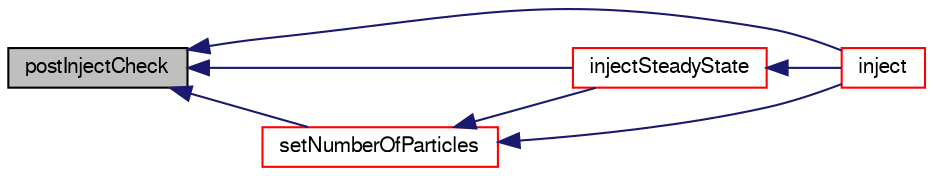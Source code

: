 digraph "postInjectCheck"
{
  bgcolor="transparent";
  edge [fontname="FreeSans",fontsize="10",labelfontname="FreeSans",labelfontsize="10"];
  node [fontname="FreeSans",fontsize="10",shape=record];
  rankdir="LR";
  Node647 [label="postInjectCheck",height=0.2,width=0.4,color="black", fillcolor="grey75", style="filled", fontcolor="black"];
  Node647 -> Node648 [dir="back",color="midnightblue",fontsize="10",style="solid",fontname="FreeSans"];
  Node648 [label="inject",height=0.2,width=0.4,color="red",URL="$a24074.html#ad56021712258ad92961ed1dcb0941870",tooltip="Main injection loop. "];
  Node647 -> Node650 [dir="back",color="midnightblue",fontsize="10",style="solid",fontname="FreeSans"];
  Node650 [label="injectSteadyState",height=0.2,width=0.4,color="red",URL="$a24074.html#a9c90fd504e4159250942be6d20db9095",tooltip="Main injection loop - steady-state. "];
  Node650 -> Node648 [dir="back",color="midnightblue",fontsize="10",style="solid",fontname="FreeSans"];
  Node647 -> Node651 [dir="back",color="midnightblue",fontsize="10",style="solid",fontname="FreeSans"];
  Node651 [label="setNumberOfParticles",height=0.2,width=0.4,color="red",URL="$a24074.html#a50d527210ab32e5c250fd6d77804d2f4",tooltip="Set number of particles to inject given parcel properties. "];
  Node651 -> Node648 [dir="back",color="midnightblue",fontsize="10",style="solid",fontname="FreeSans"];
  Node651 -> Node650 [dir="back",color="midnightblue",fontsize="10",style="solid",fontname="FreeSans"];
}
